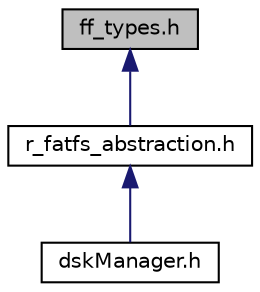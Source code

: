 digraph "ff_types.h"
{
 // LATEX_PDF_SIZE
  edge [fontname="Helvetica",fontsize="10",labelfontname="Helvetica",labelfontsize="10"];
  node [fontname="Helvetica",fontsize="10",shape=record];
  Node1 [label="ff_types.h",height=0.2,width=0.4,color="black", fillcolor="grey75", style="filled", fontcolor="black",tooltip=" "];
  Node1 -> Node2 [dir="back",color="midnightblue",fontsize="10",style="solid",fontname="Helvetica"];
  Node2 [label="r_fatfs_abstraction.h",height=0.2,width=0.4,color="black", fillcolor="white", style="filled",URL="$d9/d73/r__fatfs__abstraction_8h.html",tooltip=" "];
  Node2 -> Node3 [dir="back",color="midnightblue",fontsize="10",style="solid",fontname="Helvetica"];
  Node3 [label="dskManager.h",height=0.2,width=0.4,color="black", fillcolor="white", style="filled",URL="$de/dad/dskManager_8h.html",tooltip=" "];
}
